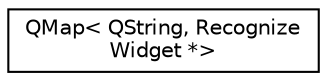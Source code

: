 digraph "类继承关系图"
{
  edge [fontname="Helvetica",fontsize="10",labelfontname="Helvetica",labelfontsize="10"];
  node [fontname="Helvetica",fontsize="10",shape=record];
  rankdir="LR";
  Node0 [label="QMap\< QString, Recognize\lWidget *\>",height=0.2,width=0.4,color="black", fillcolor="white", style="filled",URL="$class_q_map.html"];
}
